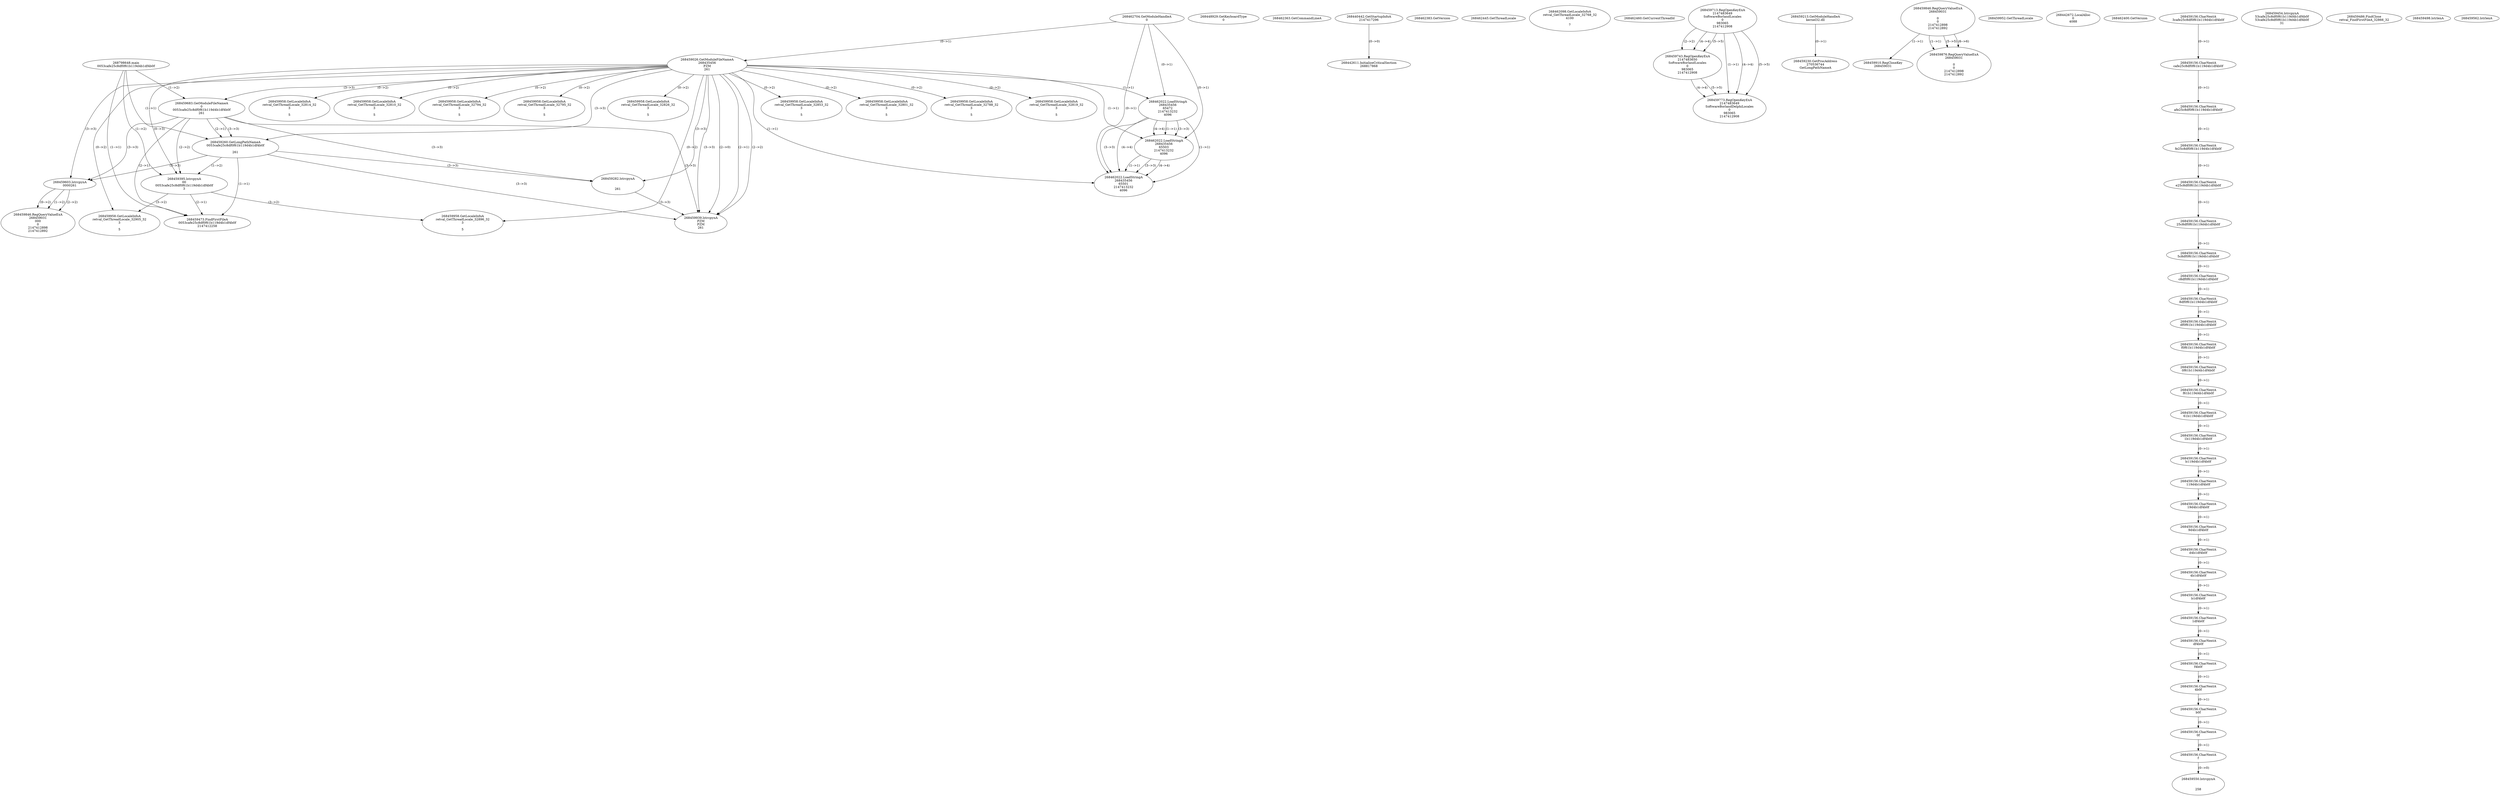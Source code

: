 // Global SCDG with merge call
digraph {
	0 [label="268798648.main
0053cafe25c8df0f61b119d4b1df4b0f"]
	1 [label="268462704.GetModuleHandleA
0"]
	2 [label="268448929.GetKeyboardType
0"]
	3 [label="268462363.GetCommandLineA
"]
	4 [label="268440442.GetStartupInfoA
2147417296"]
	5 [label="268462383.GetVersion
"]
	6 [label="268462445.GetThreadLocale
"]
	7 [label="268462098.GetLocaleInfoA
retval_GetThreadLocale_32768_32
4100

7"]
	8 [label="268462460.GetCurrentThreadId
"]
	9 [label="268459026.GetModuleFileNameA
268435456
PZM
261"]
	1 -> 9 [label="(0-->1)"]
	10 [label="268459683.GetModuleFileNameA
0
0053cafe25c8df0f61b119d4b1df4b0f
261"]
	0 -> 10 [label="(1-->2)"]
	9 -> 10 [label="(3-->3)"]
	11 [label="268459713.RegOpenKeyExA
2147483649
Software\Borland\Locales
0
983065
2147412908"]
	12 [label="268459743.RegOpenKeyExA
2147483650
Software\Borland\Locales
0
983065
2147412908"]
	11 -> 12 [label="(2-->2)"]
	11 -> 12 [label="(4-->4)"]
	11 -> 12 [label="(5-->5)"]
	13 [label="268459213.GetModuleHandleA
kernel32.dll"]
	14 [label="268459230.GetProcAddress
270536744
GetLongPathNameA"]
	13 -> 14 [label="(0-->1)"]
	15 [label="268459260.GetLongPathNameA
0053cafe25c8df0f61b119d4b1df4b0f

261"]
	0 -> 15 [label="(1-->1)"]
	10 -> 15 [label="(2-->1)"]
	9 -> 15 [label="(3-->3)"]
	10 -> 15 [label="(3-->3)"]
	16 [label="268459282.lstrcpynA


261"]
	9 -> 16 [label="(3-->3)"]
	10 -> 16 [label="(3-->3)"]
	15 -> 16 [label="(3-->3)"]
	17 [label="268459846.RegQueryValueExA
268459031

0
0
2147412898
2147412892"]
	18 [label="268459910.RegCloseKey
268459031"]
	17 -> 18 [label="(1-->1)"]
	19 [label="268459939.lstrcpynA
PZM
PZM
261"]
	9 -> 19 [label="(2-->1)"]
	9 -> 19 [label="(2-->2)"]
	9 -> 19 [label="(3-->3)"]
	10 -> 19 [label="(3-->3)"]
	15 -> 19 [label="(3-->3)"]
	16 -> 19 [label="(3-->3)"]
	9 -> 19 [label="(2-->0)"]
	20 [label="268459952.GetThreadLocale
"]
	21 [label="268459958.GetLocaleInfoA
retval_GetThreadLocale_32853_32
3

5"]
	9 -> 21 [label="(0-->2)"]
	22 [label="268462022.LoadStringA
268435456
65472
2147413232
4096"]
	1 -> 22 [label="(0-->1)"]
	9 -> 22 [label="(1-->1)"]
	23 [label="268462022.LoadStringA
268435456
65503
2147413232
4096"]
	1 -> 23 [label="(0-->1)"]
	9 -> 23 [label="(1-->1)"]
	22 -> 23 [label="(1-->1)"]
	22 -> 23 [label="(3-->3)"]
	22 -> 23 [label="(4-->4)"]
	24 [label="268442611.InitializeCriticalSection
268817868"]
	4 -> 24 [label="(0-->0)"]
	25 [label="268442672.LocalAlloc
0
4088"]
	26 [label="268462400.GetVersion
"]
	27 [label="268459773.RegOpenKeyExA
2147483649
Software\Borland\Delphi\Locales
0
983065
2147412908"]
	11 -> 27 [label="(1-->1)"]
	11 -> 27 [label="(4-->4)"]
	12 -> 27 [label="(4-->4)"]
	11 -> 27 [label="(5-->5)"]
	12 -> 27 [label="(5-->5)"]
	28 [label="268459876.RegQueryValueExA
268459031

0
0
2147412898
2147412892"]
	17 -> 28 [label="(1-->1)"]
	17 -> 28 [label="(5-->5)"]
	17 -> 28 [label="(6-->6)"]
	29 [label="268459958.GetLocaleInfoA
retval_GetThreadLocale_32801_32
3

5"]
	9 -> 29 [label="(0-->2)"]
	30 [label="268459958.GetLocaleInfoA
retval_GetThreadLocale_32788_32
3

5"]
	9 -> 30 [label="(0-->2)"]
	31 [label="268459958.GetLocaleInfoA
retval_GetThreadLocale_32819_32
3

5"]
	9 -> 31 [label="(0-->2)"]
	32 [label="268459958.GetLocaleInfoA
retval_GetThreadLocale_32814_32
3

5"]
	9 -> 32 [label="(0-->2)"]
	33 [label="268462022.LoadStringA
268435456
65501
2147413232
4096"]
	1 -> 33 [label="(0-->1)"]
	9 -> 33 [label="(1-->1)"]
	22 -> 33 [label="(1-->1)"]
	23 -> 33 [label="(1-->1)"]
	22 -> 33 [label="(3-->3)"]
	23 -> 33 [label="(3-->3)"]
	22 -> 33 [label="(4-->4)"]
	23 -> 33 [label="(4-->4)"]
	34 [label="268459958.GetLocaleInfoA
retval_GetThreadLocale_32810_32
3

5"]
	9 -> 34 [label="(0-->2)"]
	35 [label="268459958.GetLocaleInfoA
retval_GetThreadLocale_32794_32
3

5"]
	9 -> 35 [label="(0-->2)"]
	36 [label="268459395.lstrcpynA
00
0053cafe25c8df0f61b119d4b1df4b0f
3"]
	0 -> 36 [label="(1-->2)"]
	10 -> 36 [label="(2-->2)"]
	15 -> 36 [label="(1-->2)"]
	9 -> 36 [label="(0-->3)"]
	37 [label="268459156.CharNextA
3cafe25c8df0f61b119d4b1df4b0f"]
	38 [label="268459156.CharNextA
cafe25c8df0f61b119d4b1df4b0f"]
	37 -> 38 [label="(0-->1)"]
	39 [label="268459156.CharNextA
afe25c8df0f61b119d4b1df4b0f"]
	38 -> 39 [label="(0-->1)"]
	40 [label="268459156.CharNextA
fe25c8df0f61b119d4b1df4b0f"]
	39 -> 40 [label="(0-->1)"]
	41 [label="268459156.CharNextA
e25c8df0f61b119d4b1df4b0f"]
	40 -> 41 [label="(0-->1)"]
	42 [label="268459156.CharNextA
25c8df0f61b119d4b1df4b0f"]
	41 -> 42 [label="(0-->1)"]
	43 [label="268459156.CharNextA
5c8df0f61b119d4b1df4b0f"]
	42 -> 43 [label="(0-->1)"]
	44 [label="268459156.CharNextA
c8df0f61b119d4b1df4b0f"]
	43 -> 44 [label="(0-->1)"]
	45 [label="268459156.CharNextA
8df0f61b119d4b1df4b0f"]
	44 -> 45 [label="(0-->1)"]
	46 [label="268459156.CharNextA
df0f61b119d4b1df4b0f"]
	45 -> 46 [label="(0-->1)"]
	47 [label="268459156.CharNextA
f0f61b119d4b1df4b0f"]
	46 -> 47 [label="(0-->1)"]
	48 [label="268459156.CharNextA
0f61b119d4b1df4b0f"]
	47 -> 48 [label="(0-->1)"]
	49 [label="268459156.CharNextA
f61b119d4b1df4b0f"]
	48 -> 49 [label="(0-->1)"]
	50 [label="268459156.CharNextA
61b119d4b1df4b0f"]
	49 -> 50 [label="(0-->1)"]
	51 [label="268459156.CharNextA
1b119d4b1df4b0f"]
	50 -> 51 [label="(0-->1)"]
	52 [label="268459156.CharNextA
b119d4b1df4b0f"]
	51 -> 52 [label="(0-->1)"]
	53 [label="268459156.CharNextA
119d4b1df4b0f"]
	52 -> 53 [label="(0-->1)"]
	54 [label="268459156.CharNextA
19d4b1df4b0f"]
	53 -> 54 [label="(0-->1)"]
	55 [label="268459156.CharNextA
9d4b1df4b0f"]
	54 -> 55 [label="(0-->1)"]
	56 [label="268459156.CharNextA
d4b1df4b0f"]
	55 -> 56 [label="(0-->1)"]
	57 [label="268459156.CharNextA
4b1df4b0f"]
	56 -> 57 [label="(0-->1)"]
	58 [label="268459156.CharNextA
b1df4b0f"]
	57 -> 58 [label="(0-->1)"]
	59 [label="268459156.CharNextA
1df4b0f"]
	58 -> 59 [label="(0-->1)"]
	60 [label="268459156.CharNextA
df4b0f"]
	59 -> 60 [label="(0-->1)"]
	61 [label="268459156.CharNextA
f4b0f"]
	60 -> 61 [label="(0-->1)"]
	62 [label="268459156.CharNextA
4b0f"]
	61 -> 62 [label="(0-->1)"]
	63 [label="268459156.CharNextA
b0f"]
	62 -> 63 [label="(0-->1)"]
	64 [label="268459156.CharNextA
0f"]
	63 -> 64 [label="(0-->1)"]
	65 [label="268459156.CharNextA
f"]
	64 -> 65 [label="(0-->1)"]
	66 [label="268459454.lstrcpynA
53cafe25c8df0f61b119d4b1df4b0f
53cafe25c8df0f61b119d4b1df4b0f
31"]
	67 [label="268459473.FindFirstFileA
0053cafe25c8df0f61b119d4b1df4b0f
2147412258"]
	0 -> 67 [label="(1-->1)"]
	10 -> 67 [label="(2-->1)"]
	15 -> 67 [label="(1-->1)"]
	36 -> 67 [label="(2-->1)"]
	68 [label="268459486.FindClose
retval_FindFirstFileA_32866_32"]
	69 [label="268459498.lstrlenA
"]
	70 [label="268459550.lstrcpynA


258"]
	65 -> 70 [label="(0-->0)"]
	71 [label="268459562.lstrlenA
"]
	72 [label="268459603.lstrcpynA
00\
00\
261"]
	9 -> 72 [label="(3-->3)"]
	10 -> 72 [label="(3-->3)"]
	15 -> 72 [label="(3-->3)"]
	73 [label="268459846.RegQueryValueExA
268459031
00\
0
0
2147412898
2147412892"]
	72 -> 73 [label="(1-->2)"]
	72 -> 73 [label="(2-->2)"]
	72 -> 73 [label="(0-->2)"]
	74 [label="268459958.GetLocaleInfoA
retval_GetThreadLocale_32905_32
3

5"]
	9 -> 74 [label="(0-->2)"]
	36 -> 74 [label="(3-->2)"]
	75 [label="268459958.GetLocaleInfoA
retval_GetThreadLocale_32795_32
3

5"]
	9 -> 75 [label="(0-->2)"]
	76 [label="268459958.GetLocaleInfoA
retval_GetThreadLocale_32826_32
3

5"]
	9 -> 76 [label="(0-->2)"]
	77 [label="268459958.GetLocaleInfoA
retval_GetThreadLocale_32896_32
3

5"]
	9 -> 77 [label="(0-->2)"]
	36 -> 77 [label="(3-->2)"]
}
